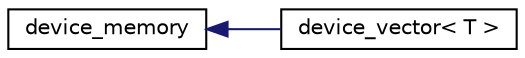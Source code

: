 digraph G
{
  edge [fontname="Helvetica",fontsize="10",labelfontname="Helvetica",labelfontsize="10"];
  node [fontname="Helvetica",fontsize="10",shape=record];
  rankdir=LR;
  Node1 [label="device_memory",height=0.2,width=0.4,color="black", fillcolor="white", style="filled",URL="$dc/d3b/classdevice__memory.html"];
  Node1 -> Node2 [dir=back,color="midnightblue",fontsize="10",style="solid",fontname="Helvetica"];
  Node2 [label="device_vector\< T \>",height=0.2,width=0.4,color="black", fillcolor="white", style="filled",URL="$dd/d7d/classdevice__vector.html"];
}
